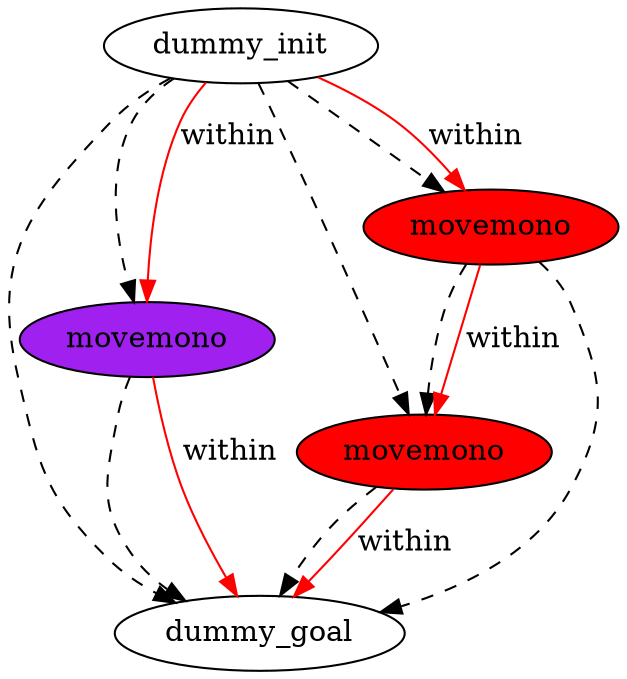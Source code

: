 digraph {
	"aa38d0a1-6ba2-5efe-311c-6eb62095eef6" [label=dummy_init fillcolor=white style=filled]
	"bf85bf0e-ad64-b56c-610f-aa3ff0bbac67" [label=dummy_goal fillcolor=white style=filled]
	"f510ab53-c7fe-e39f-1190-f938a66fd7f7" [label=movemono fillcolor=purple style=filled]
	"e87466d7-ad66-a1bd-9367-6a024fdc6e1b" [label=movemono fillcolor=red style=filled]
	"75b17a55-d426-2982-e43e-4288a2b5b498" [label=movemono fillcolor=red style=filled]
	"75b17a55-d426-2982-e43e-4288a2b5b498" -> "e87466d7-ad66-a1bd-9367-6a024fdc6e1b" [color=black style=dashed]
	"aa38d0a1-6ba2-5efe-311c-6eb62095eef6" -> "bf85bf0e-ad64-b56c-610f-aa3ff0bbac67" [color=black style=dashed]
	"75b17a55-d426-2982-e43e-4288a2b5b498" -> "bf85bf0e-ad64-b56c-610f-aa3ff0bbac67" [color=black style=dashed]
	"f510ab53-c7fe-e39f-1190-f938a66fd7f7" -> "bf85bf0e-ad64-b56c-610f-aa3ff0bbac67" [color=black style=dashed]
	"aa38d0a1-6ba2-5efe-311c-6eb62095eef6" -> "75b17a55-d426-2982-e43e-4288a2b5b498" [color=black style=dashed]
	"aa38d0a1-6ba2-5efe-311c-6eb62095eef6" -> "e87466d7-ad66-a1bd-9367-6a024fdc6e1b" [color=black style=dashed]
	"aa38d0a1-6ba2-5efe-311c-6eb62095eef6" -> "f510ab53-c7fe-e39f-1190-f938a66fd7f7" [color=black style=dashed]
	"e87466d7-ad66-a1bd-9367-6a024fdc6e1b" -> "bf85bf0e-ad64-b56c-610f-aa3ff0bbac67" [color=black style=dashed]
	"e87466d7-ad66-a1bd-9367-6a024fdc6e1b" -> "bf85bf0e-ad64-b56c-610f-aa3ff0bbac67" [label=within color=red]
	"aa38d0a1-6ba2-5efe-311c-6eb62095eef6" -> "75b17a55-d426-2982-e43e-4288a2b5b498" [label=within color=red]
	"75b17a55-d426-2982-e43e-4288a2b5b498" -> "e87466d7-ad66-a1bd-9367-6a024fdc6e1b" [label=within color=red]
	"aa38d0a1-6ba2-5efe-311c-6eb62095eef6" -> "f510ab53-c7fe-e39f-1190-f938a66fd7f7" [label=within color=red]
	"f510ab53-c7fe-e39f-1190-f938a66fd7f7" -> "bf85bf0e-ad64-b56c-610f-aa3ff0bbac67" [label=within color=red]
}

